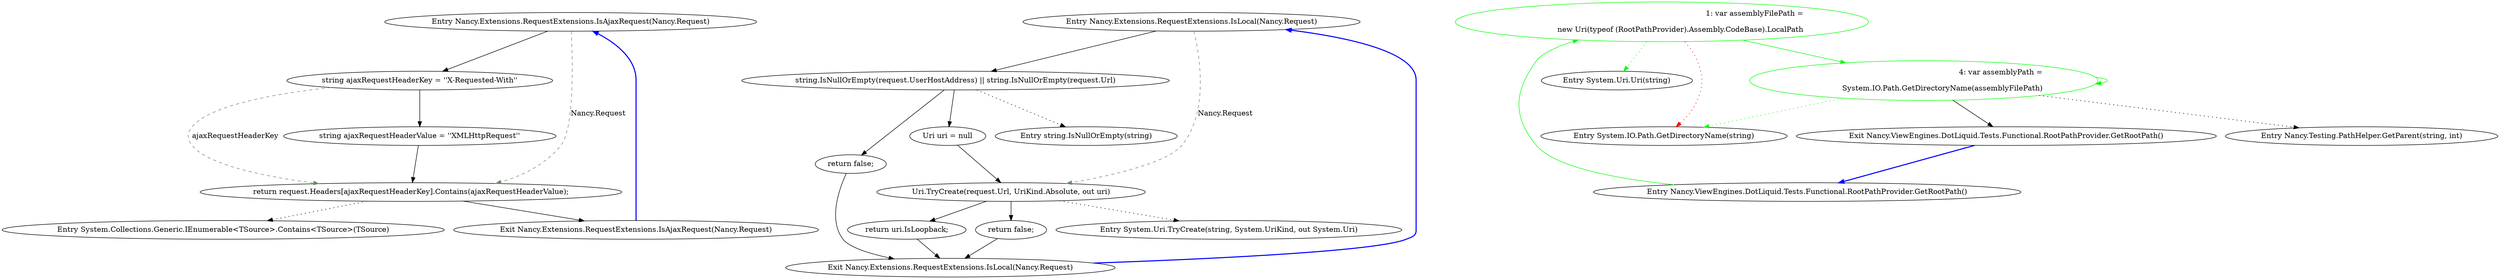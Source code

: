 digraph  {
n0 [cluster="Nancy.Extensions.RequestExtensions.IsAjaxRequest(Nancy.Request)", label="Entry Nancy.Extensions.RequestExtensions.IsAjaxRequest(Nancy.Request)", span="15-15"];
n1 [cluster="Nancy.Extensions.RequestExtensions.IsAjaxRequest(Nancy.Request)", label="string ajaxRequestHeaderKey = ''X-Requested-With''", span="17-17"];
n3 [cluster="Nancy.Extensions.RequestExtensions.IsAjaxRequest(Nancy.Request)", label="return request.Headers[ajaxRequestHeaderKey].Contains(ajaxRequestHeaderValue);", span="20-20"];
n2 [cluster="Nancy.Extensions.RequestExtensions.IsAjaxRequest(Nancy.Request)", label="string ajaxRequestHeaderValue = ''XMLHttpRequest''", span="18-18"];
n4 [cluster="Nancy.Extensions.RequestExtensions.IsAjaxRequest(Nancy.Request)", label="Exit Nancy.Extensions.RequestExtensions.IsAjaxRequest(Nancy.Request)", span="15-15"];
n5 [cluster="System.Collections.Generic.IEnumerable<TSource>.Contains<TSource>(TSource)", label="Entry System.Collections.Generic.IEnumerable<TSource>.Contains<TSource>(TSource)", span="0-0"];
n6 [cluster="Nancy.Extensions.RequestExtensions.IsLocal(Nancy.Request)", label="Entry Nancy.Extensions.RequestExtensions.IsLocal(Nancy.Request)", span="27-27"];
n7 [cluster="Nancy.Extensions.RequestExtensions.IsLocal(Nancy.Request)", label="string.IsNullOrEmpty(request.UserHostAddress) || string.IsNullOrEmpty(request.Url)", span="29-29"];
n10 [cluster="Nancy.Extensions.RequestExtensions.IsLocal(Nancy.Request)", label="Uri.TryCreate(request.Url, UriKind.Absolute, out uri)", span="35-35"];
n8 [cluster="Nancy.Extensions.RequestExtensions.IsLocal(Nancy.Request)", label="return false;", span="31-31"];
n9 [cluster="Nancy.Extensions.RequestExtensions.IsLocal(Nancy.Request)", label="Uri uri = null", span="34-34"];
n14 [cluster="string.IsNullOrEmpty(string)", label="Entry string.IsNullOrEmpty(string)", span="0-0"];
n11 [cluster="Nancy.Extensions.RequestExtensions.IsLocal(Nancy.Request)", label="return uri.IsLoopback;", span="37-37"];
n12 [cluster="Nancy.Extensions.RequestExtensions.IsLocal(Nancy.Request)", label="return false;", span="42-42"];
n15 [cluster="System.Uri.TryCreate(string, System.UriKind, out System.Uri)", label="Entry System.Uri.TryCreate(string, System.UriKind, out System.Uri)", span="0-0"];
n13 [cluster="Nancy.Extensions.RequestExtensions.IsLocal(Nancy.Request)", label="Exit Nancy.Extensions.RequestExtensions.IsLocal(Nancy.Request)", span="27-27"];
m0_5 [cluster="System.Uri.Uri(string)", file="RootPathProvider.cs", label="Entry System.Uri.Uri(string)", span="0-0"];
m0_4 [cluster="System.IO.Path.GetDirectoryName(string)", file="RootPathProvider.cs", label="Entry System.IO.Path.GetDirectoryName(string)", span="0-0"];
m0_0 [cluster="Nancy.ViewEngines.DotLiquid.Tests.Functional.RootPathProvider.GetRootPath()", file="RootPathProvider.cs", label="Entry Nancy.ViewEngines.DotLiquid.Tests.Functional.RootPathProvider.GetRootPath()", span="10-10"];
m0_1 [cluster="Nancy.ViewEngines.DotLiquid.Tests.Functional.RootPathProvider.GetRootPath()", color=green, community=0, file="RootPathProvider.cs", label="1: var assemblyFilePath =\r\n                new Uri(typeof (RootPathProvider).Assembly.CodeBase).LocalPath", span="13-14"];
m0_2 [cluster="Nancy.ViewEngines.DotLiquid.Tests.Functional.RootPathProvider.GetRootPath()", color=green, community=0, file="RootPathProvider.cs", label="4: var assemblyPath =\r\n                System.IO.Path.GetDirectoryName(assemblyFilePath)", span="16-17"];
m0_3 [cluster="Nancy.ViewEngines.DotLiquid.Tests.Functional.RootPathProvider.GetRootPath()", file="RootPathProvider.cs", label="Exit Nancy.ViewEngines.DotLiquid.Tests.Functional.RootPathProvider.GetRootPath()", span="10-10"];
m0_6 [cluster="Nancy.Testing.PathHelper.GetParent(string, int)", file="RootPathProvider.cs", label="Entry Nancy.Testing.PathHelper.GetParent(string, int)", span="14-14"];
n0 -> n1  [key=0, style=solid];
n0 -> n3  [color=darkseagreen4, key=1, label="Nancy.Request", style=dashed];
n1 -> n2  [key=0, style=solid];
n1 -> n3  [color=darkseagreen4, key=1, label=ajaxRequestHeaderKey, style=dashed];
n3 -> n4  [key=0, style=solid];
n3 -> n5  [key=2, style=dotted];
n2 -> n3  [key=0, style=solid];
n4 -> n0  [color=blue, key=0, style=bold];
n6 -> n7  [key=0, style=solid];
n6 -> n10  [color=darkseagreen4, key=1, label="Nancy.Request", style=dashed];
n7 -> n8  [key=0, style=solid];
n7 -> n9  [key=0, style=solid];
n7 -> n14  [key=2, style=dotted];
n10 -> n11  [key=0, style=solid];
n10 -> n12  [key=0, style=solid];
n10 -> n15  [key=2, style=dotted];
n8 -> n13  [key=0, style=solid];
n9 -> n10  [key=0, style=solid];
n11 -> n13  [key=0, style=solid];
n12 -> n13  [key=0, style=solid];
n13 -> n6  [color=blue, key=0, style=bold];
m0_0 -> m0_1  [color=green, key=0, style=solid];
m0_1 -> m0_2  [color=green, key=0, style=solid];
m0_1 -> m0_4  [color=red, key=2, style=dotted];
m0_1 -> m0_5  [color=green, key=2, style=dotted];
m0_2 -> m0_3  [key=0, style=solid];
m0_2 -> m0_6  [key=2, style=dotted];
m0_2 -> m0_2  [color=green, key=0, style=solid];
m0_2 -> m0_4  [color=green, key=2, style=dotted];
m0_3 -> m0_0  [color=blue, key=0, style=bold];
}
